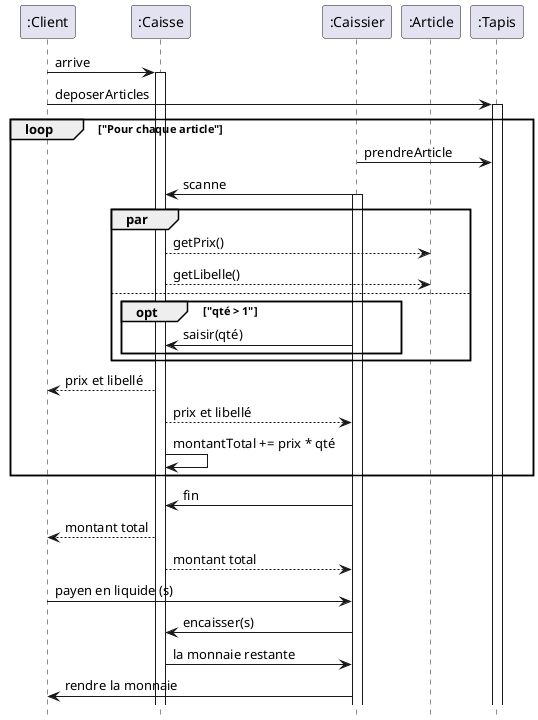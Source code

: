 @startuml

'autonumber
hide footbox

participant A as ":Client"
participant B as ":Caisse"
participant C as ":Caissier"
participant D as ":Article"
participant E as ":Tapis"


A -> B: arrive
activate B

A -> E : deposerArticles
activate E

loop "Pour chaque article"
  C -> E: prendreArticle
  C -> B: scanne
  activate C
  
  par
  B --> D: getPrix()
  B --> D: getLibelle()
  
  else
  opt "qté > 1"
    C -> B: saisir(qté)
  end
  end
  B --> A: prix et libellé
  B --> C: prix et libellé

  B -> B: montantTotal += prix * qté
end

  C -> B:fin
  B --> A: montant total
  B --> C: montant total  
  
  A -> C: payen en liquide (s)
  C -> B: encaisser(s)

  B -> C: la monnaie restante
  C -> A: rendre la monnaie

  



@enduml
